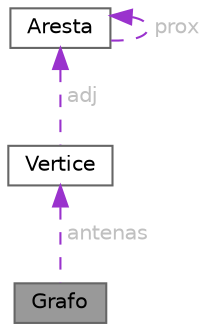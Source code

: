 digraph "Grafo"
{
 // LATEX_PDF_SIZE
  bgcolor="transparent";
  edge [fontname=Helvetica,fontsize=10,labelfontname=Helvetica,labelfontsize=10];
  node [fontname=Helvetica,fontsize=10,shape=box,height=0.2,width=0.4];
  Node1 [id="Node000001",label="Grafo",height=0.2,width=0.4,color="gray40", fillcolor="grey60", style="filled", fontcolor="black",tooltip="Representa o grafo de antenas."];
  Node2 -> Node1 [id="edge1_Node000001_Node000002",dir="back",color="darkorchid3",style="dashed",tooltip=" ",label=" antenas",fontcolor="grey" ];
  Node2 [id="Node000002",label="Vertice",height=0.2,width=0.4,color="gray40", fillcolor="white", style="filled",URL="$structVertice.html",tooltip="Representa uma antena no grafo com os seus atributos e ligações."];
  Node3 -> Node2 [id="edge2_Node000002_Node000003",dir="back",color="darkorchid3",style="dashed",tooltip=" ",label=" adj",fontcolor="grey" ];
  Node3 [id="Node000003",label="Aresta",height=0.2,width=0.4,color="gray40", fillcolor="white", style="filled",URL="$structAresta.html",tooltip="Representa uma ligação entre duas antenas (vértices) no grafo."];
  Node3 -> Node3 [id="edge3_Node000003_Node000003",dir="back",color="darkorchid3",style="dashed",tooltip=" ",label=" prox",fontcolor="grey" ];
}

